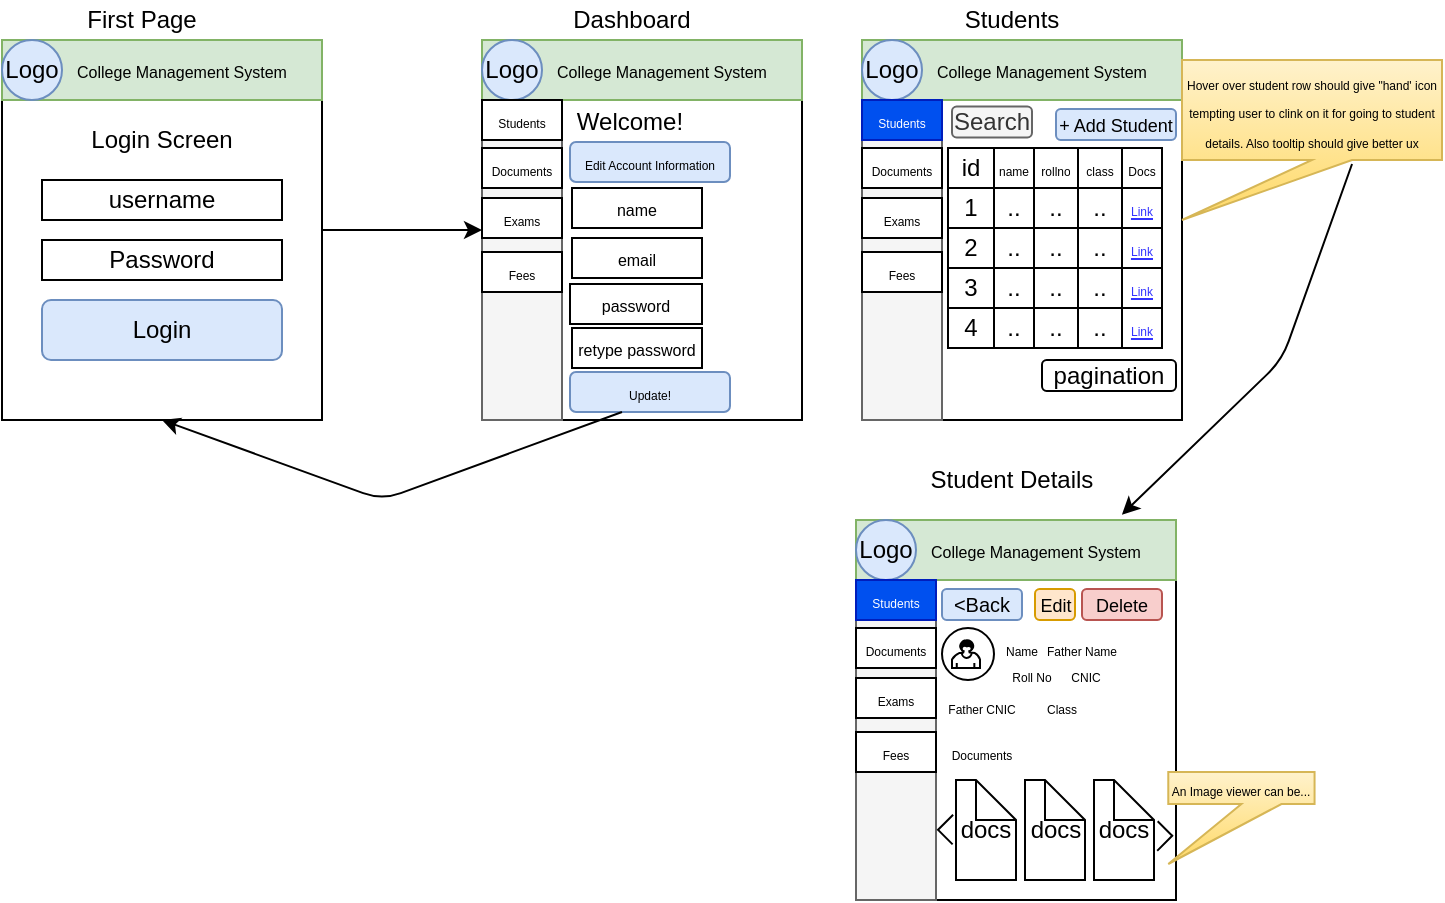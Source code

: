 <mxfile version="13.11.0" type="github">
  <diagram id="HgpPf79y2bwcolMqyD_l" name="Page-1">
    <mxGraphModel dx="276" dy="154" grid="1" gridSize="10" guides="1" tooltips="1" connect="1" arrows="1" fold="1" page="1" pageScale="1" pageWidth="850" pageHeight="1100" math="0" shadow="0">
      <root>
        <mxCell id="0" />
        <mxCell id="1" parent="0" />
        <mxCell id="vroEUF_8WRe9SVtdt8Yx-10" value="" style="edgeStyle=orthogonalEdgeStyle;rounded=0;orthogonalLoop=1;jettySize=auto;html=1;" parent="1" source="INBl8WZxkkQJtBHR5Vng-1" target="vroEUF_8WRe9SVtdt8Yx-9" edge="1">
          <mxGeometry relative="1" as="geometry" />
        </mxCell>
        <mxCell id="INBl8WZxkkQJtBHR5Vng-1" value="" style="rounded=0;whiteSpace=wrap;html=1;" parent="1" vertex="1">
          <mxGeometry x="130" y="60" width="160" height="190" as="geometry" />
        </mxCell>
        <mxCell id="INBl8WZxkkQJtBHR5Vng-2" value="First Page" style="text;html=1;strokeColor=none;fillColor=none;align=center;verticalAlign=middle;whiteSpace=wrap;rounded=0;" parent="1" vertex="1">
          <mxGeometry x="170" y="40" width="60" height="20" as="geometry" />
        </mxCell>
        <mxCell id="INBl8WZxkkQJtBHR5Vng-3" value="Login Screen" style="text;html=1;strokeColor=none;fillColor=none;align=center;verticalAlign=middle;whiteSpace=wrap;rounded=0;" parent="1" vertex="1">
          <mxGeometry x="170" y="100" width="80" height="20" as="geometry" />
        </mxCell>
        <mxCell id="INBl8WZxkkQJtBHR5Vng-4" value="username" style="rounded=0;whiteSpace=wrap;html=1;" parent="1" vertex="1">
          <mxGeometry x="150" y="130" width="120" height="20" as="geometry" />
        </mxCell>
        <mxCell id="INBl8WZxkkQJtBHR5Vng-5" value="Password" style="rounded=0;whiteSpace=wrap;html=1;" parent="1" vertex="1">
          <mxGeometry x="150" y="160" width="120" height="20" as="geometry" />
        </mxCell>
        <mxCell id="vroEUF_8WRe9SVtdt8Yx-1" value="Login" style="rounded=1;whiteSpace=wrap;html=1;fillColor=#dae8fc;strokeColor=#6c8ebf;" parent="1" vertex="1">
          <mxGeometry x="150" y="190" width="120" height="30" as="geometry" />
        </mxCell>
        <mxCell id="vroEUF_8WRe9SVtdt8Yx-4" value="Dashboard" style="text;html=1;strokeColor=none;fillColor=none;align=center;verticalAlign=middle;whiteSpace=wrap;rounded=0;" parent="1" vertex="1">
          <mxGeometry x="415" y="40" width="60" height="20" as="geometry" />
        </mxCell>
        <mxCell id="vroEUF_8WRe9SVtdt8Yx-6" value="" style="rounded=0;whiteSpace=wrap;html=1;fillColor=#d5e8d4;strokeColor=#82b366;" parent="1" vertex="1">
          <mxGeometry x="130" y="60" width="160" height="30" as="geometry" />
        </mxCell>
        <mxCell id="vroEUF_8WRe9SVtdt8Yx-7" value="Logo" style="ellipse;whiteSpace=wrap;html=1;fillColor=#dae8fc;strokeColor=#6c8ebf;" parent="1" vertex="1">
          <mxGeometry x="130" y="60" width="30" height="30" as="geometry" />
        </mxCell>
        <mxCell id="vroEUF_8WRe9SVtdt8Yx-8" value="&lt;font style=&quot;font-size: 8px&quot;&gt;College Management System&lt;/font&gt;" style="text;html=1;strokeColor=none;fillColor=none;align=center;verticalAlign=middle;whiteSpace=wrap;rounded=0;" parent="1" vertex="1">
          <mxGeometry x="160" y="65" width="120" height="20" as="geometry" />
        </mxCell>
        <mxCell id="vroEUF_8WRe9SVtdt8Yx-9" value="" style="rounded=0;whiteSpace=wrap;html=1;" parent="1" vertex="1">
          <mxGeometry x="370" y="60" width="160" height="190" as="geometry" />
        </mxCell>
        <mxCell id="vroEUF_8WRe9SVtdt8Yx-11" value="" style="rounded=0;whiteSpace=wrap;html=1;fillColor=#d5e8d4;strokeColor=#82b366;" parent="1" vertex="1">
          <mxGeometry x="370" y="60" width="160" height="30" as="geometry" />
        </mxCell>
        <mxCell id="vroEUF_8WRe9SVtdt8Yx-12" value="Logo" style="ellipse;whiteSpace=wrap;html=1;fillColor=#dae8fc;strokeColor=#6c8ebf;" parent="1" vertex="1">
          <mxGeometry x="370" y="60" width="30" height="30" as="geometry" />
        </mxCell>
        <mxCell id="vroEUF_8WRe9SVtdt8Yx-13" value="&lt;font style=&quot;font-size: 8px&quot;&gt;College Management System&lt;/font&gt;" style="text;html=1;strokeColor=none;fillColor=none;align=center;verticalAlign=middle;whiteSpace=wrap;rounded=0;" parent="1" vertex="1">
          <mxGeometry x="400" y="65" width="120" height="20" as="geometry" />
        </mxCell>
        <mxCell id="vroEUF_8WRe9SVtdt8Yx-15" value="" style="rounded=0;whiteSpace=wrap;html=1;fillColor=#f5f5f5;strokeColor=#666666;fontColor=#333333;" parent="1" vertex="1">
          <mxGeometry x="370" y="90" width="40" height="160" as="geometry" />
        </mxCell>
        <mxCell id="vroEUF_8WRe9SVtdt8Yx-437" value="Welcome!" style="text;html=1;strokeColor=none;fillColor=none;align=center;verticalAlign=middle;whiteSpace=wrap;rounded=0;" parent="1" vertex="1">
          <mxGeometry x="409" y="91" width="70" height="20" as="geometry" />
        </mxCell>
        <mxCell id="vroEUF_8WRe9SVtdt8Yx-438" value="&lt;font style=&quot;font-size: 6px&quot;&gt;Edit Account Information&lt;/font&gt;" style="rounded=1;whiteSpace=wrap;html=1;fillColor=#dae8fc;strokeColor=#6c8ebf;" parent="1" vertex="1">
          <mxGeometry x="414" y="111" width="80" height="20" as="geometry" />
        </mxCell>
        <mxCell id="vroEUF_8WRe9SVtdt8Yx-440" value="&lt;font style=&quot;font-size: 8px&quot;&gt;name&lt;/font&gt;" style="rounded=0;whiteSpace=wrap;html=1;" parent="1" vertex="1">
          <mxGeometry x="415" y="134" width="65" height="20" as="geometry" />
        </mxCell>
        <mxCell id="vroEUF_8WRe9SVtdt8Yx-441" value="&lt;font style=&quot;font-size: 8px&quot;&gt;email&lt;/font&gt;" style="rounded=0;whiteSpace=wrap;html=1;" parent="1" vertex="1">
          <mxGeometry x="415" y="159" width="65" height="20" as="geometry" />
        </mxCell>
        <mxCell id="vroEUF_8WRe9SVtdt8Yx-444" value="&lt;font style=&quot;font-size: 8px&quot;&gt;password&lt;/font&gt;" style="rounded=0;whiteSpace=wrap;html=1;" parent="1" vertex="1">
          <mxGeometry x="414" y="182" width="66" height="20" as="geometry" />
        </mxCell>
        <mxCell id="QdEkn65aU1JfHHUz2NBf-1" value="&lt;font style=&quot;font-size: 8px&quot;&gt;retype password&lt;/font&gt;" style="rounded=0;whiteSpace=wrap;html=1;" vertex="1" parent="1">
          <mxGeometry x="415" y="204" width="65" height="20" as="geometry" />
        </mxCell>
        <mxCell id="QdEkn65aU1JfHHUz2NBf-2" value="&lt;font style=&quot;font-size: 6px&quot;&gt;Update!&lt;/font&gt;" style="rounded=1;whiteSpace=wrap;html=1;fillColor=#dae8fc;strokeColor=#6c8ebf;" vertex="1" parent="1">
          <mxGeometry x="414" y="226" width="80" height="20" as="geometry" />
        </mxCell>
        <mxCell id="QdEkn65aU1JfHHUz2NBf-3" value="" style="endArrow=classic;html=1;exitX=0.325;exitY=1;exitDx=0;exitDy=0;exitPerimeter=0;entryX=0.5;entryY=1;entryDx=0;entryDy=0;" edge="1" parent="1" source="QdEkn65aU1JfHHUz2NBf-2" target="INBl8WZxkkQJtBHR5Vng-1">
          <mxGeometry width="50" height="50" relative="1" as="geometry">
            <mxPoint x="280" y="296" as="sourcePoint" />
            <mxPoint x="330" y="246" as="targetPoint" />
            <Array as="points">
              <mxPoint x="320" y="290" />
            </Array>
          </mxGeometry>
        </mxCell>
        <mxCell id="QdEkn65aU1JfHHUz2NBf-4" value="&lt;font style=&quot;font-size: 6px ; line-height: 80%&quot;&gt;Students&lt;/font&gt;" style="rounded=0;whiteSpace=wrap;html=1;" vertex="1" parent="1">
          <mxGeometry x="370" y="90" width="40" height="20" as="geometry" />
        </mxCell>
        <mxCell id="QdEkn65aU1JfHHUz2NBf-5" value="&lt;font style=&quot;font-size: 6px ; line-height: 80%&quot;&gt;Documents&lt;/font&gt;" style="rounded=0;whiteSpace=wrap;html=1;" vertex="1" parent="1">
          <mxGeometry x="370" y="114" width="40" height="20" as="geometry" />
        </mxCell>
        <mxCell id="QdEkn65aU1JfHHUz2NBf-6" value="&lt;font style=&quot;font-size: 6px ; line-height: 80%&quot;&gt;Exams&lt;/font&gt;" style="rounded=0;whiteSpace=wrap;html=1;" vertex="1" parent="1">
          <mxGeometry x="370" y="139" width="40" height="20" as="geometry" />
        </mxCell>
        <mxCell id="QdEkn65aU1JfHHUz2NBf-7" value="&lt;font style=&quot;font-size: 6px ; line-height: 80%&quot;&gt;Fees&lt;/font&gt;" style="rounded=0;whiteSpace=wrap;html=1;" vertex="1" parent="1">
          <mxGeometry x="370" y="166" width="40" height="20" as="geometry" />
        </mxCell>
        <mxCell id="QdEkn65aU1JfHHUz2NBf-8" value="Students" style="text;html=1;strokeColor=none;fillColor=none;align=center;verticalAlign=middle;whiteSpace=wrap;rounded=0;" vertex="1" parent="1">
          <mxGeometry x="605" y="40" width="60" height="20" as="geometry" />
        </mxCell>
        <mxCell id="QdEkn65aU1JfHHUz2NBf-9" value="" style="rounded=0;whiteSpace=wrap;html=1;" vertex="1" parent="1">
          <mxGeometry x="560" y="60" width="160" height="190" as="geometry" />
        </mxCell>
        <mxCell id="QdEkn65aU1JfHHUz2NBf-10" value="" style="rounded=0;whiteSpace=wrap;html=1;fillColor=#d5e8d4;strokeColor=#82b366;" vertex="1" parent="1">
          <mxGeometry x="560" y="60" width="160" height="30" as="geometry" />
        </mxCell>
        <mxCell id="QdEkn65aU1JfHHUz2NBf-11" value="Logo" style="ellipse;whiteSpace=wrap;html=1;fillColor=#dae8fc;strokeColor=#6c8ebf;" vertex="1" parent="1">
          <mxGeometry x="560" y="60" width="30" height="30" as="geometry" />
        </mxCell>
        <mxCell id="QdEkn65aU1JfHHUz2NBf-12" value="&lt;font style=&quot;font-size: 8px&quot;&gt;College Management System&lt;/font&gt;" style="text;html=1;strokeColor=none;fillColor=none;align=center;verticalAlign=middle;whiteSpace=wrap;rounded=0;" vertex="1" parent="1">
          <mxGeometry x="590" y="65" width="120" height="20" as="geometry" />
        </mxCell>
        <mxCell id="QdEkn65aU1JfHHUz2NBf-13" value="" style="rounded=0;whiteSpace=wrap;html=1;fillColor=#f5f5f5;strokeColor=#666666;fontColor=#333333;" vertex="1" parent="1">
          <mxGeometry x="560" y="90" width="40" height="160" as="geometry" />
        </mxCell>
        <mxCell id="QdEkn65aU1JfHHUz2NBf-21" value="&lt;font style=&quot;font-size: 6px ; line-height: 80%&quot;&gt;Students&lt;/font&gt;" style="rounded=0;whiteSpace=wrap;html=1;fillColor=#0050ef;strokeColor=#001DBC;fontColor=#ffffff;" vertex="1" parent="1">
          <mxGeometry x="560" y="90" width="40" height="20" as="geometry" />
        </mxCell>
        <mxCell id="QdEkn65aU1JfHHUz2NBf-22" value="&lt;font style=&quot;font-size: 6px ; line-height: 80%&quot;&gt;Documents&lt;/font&gt;" style="rounded=0;whiteSpace=wrap;html=1;" vertex="1" parent="1">
          <mxGeometry x="560" y="114" width="40" height="20" as="geometry" />
        </mxCell>
        <mxCell id="QdEkn65aU1JfHHUz2NBf-23" value="&lt;font style=&quot;font-size: 6px ; line-height: 80%&quot;&gt;Exams&lt;/font&gt;" style="rounded=0;whiteSpace=wrap;html=1;" vertex="1" parent="1">
          <mxGeometry x="560" y="139" width="40" height="20" as="geometry" />
        </mxCell>
        <mxCell id="QdEkn65aU1JfHHUz2NBf-24" value="&lt;font style=&quot;font-size: 6px ; line-height: 80%&quot;&gt;Fees&lt;/font&gt;" style="rounded=0;whiteSpace=wrap;html=1;" vertex="1" parent="1">
          <mxGeometry x="560" y="166" width="40" height="20" as="geometry" />
        </mxCell>
        <mxCell id="QdEkn65aU1JfHHUz2NBf-25" value="" style="shape=table;html=1;whiteSpace=wrap;startSize=0;container=1;collapsible=0;childLayout=tableLayout;" vertex="1" parent="1">
          <mxGeometry x="603" y="114" width="107" height="100" as="geometry" />
        </mxCell>
        <mxCell id="QdEkn65aU1JfHHUz2NBf-26" value="" style="shape=partialRectangle;html=1;whiteSpace=wrap;collapsible=0;dropTarget=0;pointerEvents=0;fillColor=none;top=0;left=0;bottom=0;right=0;points=[[0,0.5],[1,0.5]];portConstraint=eastwest;" vertex="1" parent="QdEkn65aU1JfHHUz2NBf-25">
          <mxGeometry width="107" height="20" as="geometry" />
        </mxCell>
        <mxCell id="QdEkn65aU1JfHHUz2NBf-27" value="id" style="shape=partialRectangle;html=1;whiteSpace=wrap;connectable=0;overflow=hidden;fillColor=none;top=0;left=0;bottom=0;right=0;" vertex="1" parent="QdEkn65aU1JfHHUz2NBf-26">
          <mxGeometry width="23" height="20" as="geometry" />
        </mxCell>
        <mxCell id="QdEkn65aU1JfHHUz2NBf-28" value="&lt;font style=&quot;font-size: 6px&quot;&gt;name&lt;/font&gt;" style="shape=partialRectangle;html=1;whiteSpace=wrap;connectable=0;overflow=hidden;fillColor=none;top=0;left=0;bottom=0;right=0;" vertex="1" parent="QdEkn65aU1JfHHUz2NBf-26">
          <mxGeometry x="23" width="20" height="20" as="geometry" />
        </mxCell>
        <mxCell id="QdEkn65aU1JfHHUz2NBf-29" value="&lt;font style=&quot;font-size: 6px&quot;&gt;rollno&lt;/font&gt;" style="shape=partialRectangle;html=1;whiteSpace=wrap;connectable=0;overflow=hidden;fillColor=none;top=0;left=0;bottom=0;right=0;" vertex="1" parent="QdEkn65aU1JfHHUz2NBf-26">
          <mxGeometry x="43" width="22" height="20" as="geometry" />
        </mxCell>
        <mxCell id="QdEkn65aU1JfHHUz2NBf-30" value="&lt;font style=&quot;font-size: 6px&quot;&gt;class&lt;/font&gt;" style="shape=partialRectangle;html=1;whiteSpace=wrap;connectable=0;overflow=hidden;fillColor=none;top=0;left=0;bottom=0;right=0;" vertex="1" parent="QdEkn65aU1JfHHUz2NBf-26">
          <mxGeometry x="65" width="22" height="20" as="geometry" />
        </mxCell>
        <mxCell id="QdEkn65aU1JfHHUz2NBf-31" value="&lt;font style=&quot;font-size: 6px&quot;&gt;Docs&lt;/font&gt;" style="shape=partialRectangle;html=1;whiteSpace=wrap;connectable=0;overflow=hidden;fillColor=none;top=0;left=0;bottom=0;right=0;" vertex="1" parent="QdEkn65aU1JfHHUz2NBf-26">
          <mxGeometry x="87" width="20" height="20" as="geometry" />
        </mxCell>
        <mxCell id="QdEkn65aU1JfHHUz2NBf-33" value="" style="shape=partialRectangle;html=1;whiteSpace=wrap;collapsible=0;dropTarget=0;pointerEvents=0;fillColor=none;top=0;left=0;bottom=0;right=0;points=[[0,0.5],[1,0.5]];portConstraint=eastwest;" vertex="1" parent="QdEkn65aU1JfHHUz2NBf-25">
          <mxGeometry y="20" width="107" height="20" as="geometry" />
        </mxCell>
        <mxCell id="QdEkn65aU1JfHHUz2NBf-34" value="1" style="shape=partialRectangle;html=1;whiteSpace=wrap;connectable=0;overflow=hidden;fillColor=none;top=0;left=0;bottom=0;right=0;" vertex="1" parent="QdEkn65aU1JfHHUz2NBf-33">
          <mxGeometry width="23" height="20" as="geometry" />
        </mxCell>
        <mxCell id="QdEkn65aU1JfHHUz2NBf-35" value=".." style="shape=partialRectangle;html=1;whiteSpace=wrap;connectable=0;overflow=hidden;fillColor=none;top=0;left=0;bottom=0;right=0;" vertex="1" parent="QdEkn65aU1JfHHUz2NBf-33">
          <mxGeometry x="23" width="20" height="20" as="geometry" />
        </mxCell>
        <mxCell id="QdEkn65aU1JfHHUz2NBf-36" value=".." style="shape=partialRectangle;html=1;whiteSpace=wrap;connectable=0;overflow=hidden;fillColor=none;top=0;left=0;bottom=0;right=0;" vertex="1" parent="QdEkn65aU1JfHHUz2NBf-33">
          <mxGeometry x="43" width="22" height="20" as="geometry" />
        </mxCell>
        <mxCell id="QdEkn65aU1JfHHUz2NBf-37" value=".." style="shape=partialRectangle;html=1;whiteSpace=wrap;connectable=0;overflow=hidden;fillColor=none;top=0;left=0;bottom=0;right=0;" vertex="1" parent="QdEkn65aU1JfHHUz2NBf-33">
          <mxGeometry x="65" width="22" height="20" as="geometry" />
        </mxCell>
        <mxCell id="QdEkn65aU1JfHHUz2NBf-38" value="&lt;font style=&quot;font-size: 6px&quot; color=&quot;#3333ff&quot;&gt;&lt;u&gt;Link&lt;/u&gt;&lt;/font&gt;" style="shape=partialRectangle;html=1;whiteSpace=wrap;connectable=0;overflow=hidden;fillColor=none;top=0;left=0;bottom=0;right=0;" vertex="1" parent="QdEkn65aU1JfHHUz2NBf-33">
          <mxGeometry x="87" width="20" height="20" as="geometry" />
        </mxCell>
        <mxCell id="QdEkn65aU1JfHHUz2NBf-66" style="shape=partialRectangle;html=1;whiteSpace=wrap;collapsible=0;dropTarget=0;pointerEvents=0;fillColor=none;top=0;left=0;bottom=0;right=0;points=[[0,0.5],[1,0.5]];portConstraint=eastwest;" vertex="1" parent="QdEkn65aU1JfHHUz2NBf-25">
          <mxGeometry y="40" width="107" height="20" as="geometry" />
        </mxCell>
        <mxCell id="QdEkn65aU1JfHHUz2NBf-67" value="2" style="shape=partialRectangle;html=1;whiteSpace=wrap;connectable=0;overflow=hidden;fillColor=none;top=0;left=0;bottom=0;right=0;" vertex="1" parent="QdEkn65aU1JfHHUz2NBf-66">
          <mxGeometry width="23" height="20" as="geometry" />
        </mxCell>
        <mxCell id="QdEkn65aU1JfHHUz2NBf-68" value=".." style="shape=partialRectangle;html=1;whiteSpace=wrap;connectable=0;overflow=hidden;fillColor=none;top=0;left=0;bottom=0;right=0;" vertex="1" parent="QdEkn65aU1JfHHUz2NBf-66">
          <mxGeometry x="23" width="20" height="20" as="geometry" />
        </mxCell>
        <mxCell id="QdEkn65aU1JfHHUz2NBf-69" value=".." style="shape=partialRectangle;html=1;whiteSpace=wrap;connectable=0;overflow=hidden;fillColor=none;top=0;left=0;bottom=0;right=0;" vertex="1" parent="QdEkn65aU1JfHHUz2NBf-66">
          <mxGeometry x="43" width="22" height="20" as="geometry" />
        </mxCell>
        <mxCell id="QdEkn65aU1JfHHUz2NBf-70" value=".." style="shape=partialRectangle;html=1;whiteSpace=wrap;connectable=0;overflow=hidden;fillColor=none;top=0;left=0;bottom=0;right=0;" vertex="1" parent="QdEkn65aU1JfHHUz2NBf-66">
          <mxGeometry x="65" width="22" height="20" as="geometry" />
        </mxCell>
        <mxCell id="QdEkn65aU1JfHHUz2NBf-71" value="&lt;u style=&quot;color: rgb(51 , 51 , 255) ; font-size: 6px&quot;&gt;Link&lt;/u&gt;" style="shape=partialRectangle;html=1;whiteSpace=wrap;connectable=0;overflow=hidden;fillColor=none;top=0;left=0;bottom=0;right=0;" vertex="1" parent="QdEkn65aU1JfHHUz2NBf-66">
          <mxGeometry x="87" width="20" height="20" as="geometry" />
        </mxCell>
        <mxCell id="QdEkn65aU1JfHHUz2NBf-59" style="shape=partialRectangle;html=1;whiteSpace=wrap;collapsible=0;dropTarget=0;pointerEvents=0;fillColor=none;top=0;left=0;bottom=0;right=0;points=[[0,0.5],[1,0.5]];portConstraint=eastwest;" vertex="1" parent="QdEkn65aU1JfHHUz2NBf-25">
          <mxGeometry y="60" width="107" height="20" as="geometry" />
        </mxCell>
        <mxCell id="QdEkn65aU1JfHHUz2NBf-60" value="3" style="shape=partialRectangle;html=1;whiteSpace=wrap;connectable=0;overflow=hidden;fillColor=none;top=0;left=0;bottom=0;right=0;" vertex="1" parent="QdEkn65aU1JfHHUz2NBf-59">
          <mxGeometry width="23" height="20" as="geometry" />
        </mxCell>
        <mxCell id="QdEkn65aU1JfHHUz2NBf-61" value=".." style="shape=partialRectangle;html=1;whiteSpace=wrap;connectable=0;overflow=hidden;fillColor=none;top=0;left=0;bottom=0;right=0;" vertex="1" parent="QdEkn65aU1JfHHUz2NBf-59">
          <mxGeometry x="23" width="20" height="20" as="geometry" />
        </mxCell>
        <mxCell id="QdEkn65aU1JfHHUz2NBf-62" value=".." style="shape=partialRectangle;html=1;whiteSpace=wrap;connectable=0;overflow=hidden;fillColor=none;top=0;left=0;bottom=0;right=0;" vertex="1" parent="QdEkn65aU1JfHHUz2NBf-59">
          <mxGeometry x="43" width="22" height="20" as="geometry" />
        </mxCell>
        <mxCell id="QdEkn65aU1JfHHUz2NBf-63" value=".." style="shape=partialRectangle;html=1;whiteSpace=wrap;connectable=0;overflow=hidden;fillColor=none;top=0;left=0;bottom=0;right=0;" vertex="1" parent="QdEkn65aU1JfHHUz2NBf-59">
          <mxGeometry x="65" width="22" height="20" as="geometry" />
        </mxCell>
        <mxCell id="QdEkn65aU1JfHHUz2NBf-64" value="&lt;u style=&quot;color: rgb(51 , 51 , 255) ; font-size: 6px&quot;&gt;Link&lt;/u&gt;" style="shape=partialRectangle;html=1;whiteSpace=wrap;connectable=0;overflow=hidden;fillColor=none;top=0;left=0;bottom=0;right=0;" vertex="1" parent="QdEkn65aU1JfHHUz2NBf-59">
          <mxGeometry x="87" width="20" height="20" as="geometry" />
        </mxCell>
        <mxCell id="QdEkn65aU1JfHHUz2NBf-52" style="shape=partialRectangle;html=1;whiteSpace=wrap;collapsible=0;dropTarget=0;pointerEvents=0;fillColor=none;top=0;left=0;bottom=0;right=0;points=[[0,0.5],[1,0.5]];portConstraint=eastwest;" vertex="1" parent="QdEkn65aU1JfHHUz2NBf-25">
          <mxGeometry y="80" width="107" height="20" as="geometry" />
        </mxCell>
        <mxCell id="QdEkn65aU1JfHHUz2NBf-53" value="4" style="shape=partialRectangle;html=1;whiteSpace=wrap;connectable=0;overflow=hidden;fillColor=none;top=0;left=0;bottom=0;right=0;" vertex="1" parent="QdEkn65aU1JfHHUz2NBf-52">
          <mxGeometry width="23" height="20" as="geometry" />
        </mxCell>
        <mxCell id="QdEkn65aU1JfHHUz2NBf-54" value=".." style="shape=partialRectangle;html=1;whiteSpace=wrap;connectable=0;overflow=hidden;fillColor=none;top=0;left=0;bottom=0;right=0;" vertex="1" parent="QdEkn65aU1JfHHUz2NBf-52">
          <mxGeometry x="23" width="20" height="20" as="geometry" />
        </mxCell>
        <mxCell id="QdEkn65aU1JfHHUz2NBf-55" value=".." style="shape=partialRectangle;html=1;whiteSpace=wrap;connectable=0;overflow=hidden;fillColor=none;top=0;left=0;bottom=0;right=0;" vertex="1" parent="QdEkn65aU1JfHHUz2NBf-52">
          <mxGeometry x="43" width="22" height="20" as="geometry" />
        </mxCell>
        <mxCell id="QdEkn65aU1JfHHUz2NBf-56" value=".." style="shape=partialRectangle;html=1;whiteSpace=wrap;connectable=0;overflow=hidden;fillColor=none;top=0;left=0;bottom=0;right=0;" vertex="1" parent="QdEkn65aU1JfHHUz2NBf-52">
          <mxGeometry x="65" width="22" height="20" as="geometry" />
        </mxCell>
        <mxCell id="QdEkn65aU1JfHHUz2NBf-57" value="&lt;u style=&quot;color: rgb(51 , 51 , 255) ; font-size: 6px&quot;&gt;Link&lt;/u&gt;" style="shape=partialRectangle;html=1;whiteSpace=wrap;connectable=0;overflow=hidden;fillColor=none;top=0;left=0;bottom=0;right=0;" vertex="1" parent="QdEkn65aU1JfHHUz2NBf-52">
          <mxGeometry x="87" width="20" height="20" as="geometry" />
        </mxCell>
        <mxCell id="QdEkn65aU1JfHHUz2NBf-40" value="&lt;font style=&quot;font-size: 9px&quot;&gt;+ Add Student&lt;/font&gt;" style="rounded=1;whiteSpace=wrap;html=1;fillColor=#dae8fc;strokeColor=#6c8ebf;" vertex="1" parent="1">
          <mxGeometry x="657" y="94.5" width="60" height="15.5" as="geometry" />
        </mxCell>
        <mxCell id="QdEkn65aU1JfHHUz2NBf-81" value="Search" style="rounded=1;whiteSpace=wrap;html=1;fillColor=#f5f5f5;strokeColor=#666666;fontColor=#333333;" vertex="1" parent="1">
          <mxGeometry x="605" y="93.25" width="40" height="15.5" as="geometry" />
        </mxCell>
        <mxCell id="QdEkn65aU1JfHHUz2NBf-82" value="pagination" style="rounded=1;whiteSpace=wrap;html=1;" vertex="1" parent="1">
          <mxGeometry x="650" y="220" width="67" height="15.5" as="geometry" />
        </mxCell>
        <mxCell id="QdEkn65aU1JfHHUz2NBf-84" value="Student Details" style="text;html=1;strokeColor=none;fillColor=none;align=center;verticalAlign=middle;whiteSpace=wrap;rounded=0;" vertex="1" parent="1">
          <mxGeometry x="586" y="270" width="98" height="20" as="geometry" />
        </mxCell>
        <mxCell id="QdEkn65aU1JfHHUz2NBf-85" value="" style="rounded=0;whiteSpace=wrap;html=1;" vertex="1" parent="1">
          <mxGeometry x="557" y="300" width="160" height="190" as="geometry" />
        </mxCell>
        <mxCell id="QdEkn65aU1JfHHUz2NBf-86" value="" style="rounded=0;whiteSpace=wrap;html=1;fillColor=#d5e8d4;strokeColor=#82b366;" vertex="1" parent="1">
          <mxGeometry x="557" y="300" width="160" height="30" as="geometry" />
        </mxCell>
        <mxCell id="QdEkn65aU1JfHHUz2NBf-87" value="Logo" style="ellipse;whiteSpace=wrap;html=1;fillColor=#dae8fc;strokeColor=#6c8ebf;" vertex="1" parent="1">
          <mxGeometry x="557" y="300" width="30" height="30" as="geometry" />
        </mxCell>
        <mxCell id="QdEkn65aU1JfHHUz2NBf-88" value="&lt;font style=&quot;font-size: 8px&quot;&gt;College Management System&lt;/font&gt;" style="text;html=1;strokeColor=none;fillColor=none;align=center;verticalAlign=middle;whiteSpace=wrap;rounded=0;" vertex="1" parent="1">
          <mxGeometry x="587" y="305" width="120" height="20" as="geometry" />
        </mxCell>
        <mxCell id="QdEkn65aU1JfHHUz2NBf-89" value="" style="rounded=0;whiteSpace=wrap;html=1;fillColor=#f5f5f5;strokeColor=#666666;fontColor=#333333;" vertex="1" parent="1">
          <mxGeometry x="557" y="330" width="40" height="160" as="geometry" />
        </mxCell>
        <mxCell id="QdEkn65aU1JfHHUz2NBf-90" value="&lt;font style=&quot;font-size: 6px ; line-height: 80%&quot;&gt;Students&lt;/font&gt;" style="rounded=0;whiteSpace=wrap;html=1;fillColor=#0050ef;strokeColor=#001DBC;fontColor=#ffffff;" vertex="1" parent="1">
          <mxGeometry x="557" y="330" width="40" height="20" as="geometry" />
        </mxCell>
        <mxCell id="QdEkn65aU1JfHHUz2NBf-91" value="&lt;font style=&quot;font-size: 6px ; line-height: 80%&quot;&gt;Documents&lt;/font&gt;" style="rounded=0;whiteSpace=wrap;html=1;" vertex="1" parent="1">
          <mxGeometry x="557" y="354" width="40" height="20" as="geometry" />
        </mxCell>
        <mxCell id="QdEkn65aU1JfHHUz2NBf-92" value="&lt;font style=&quot;font-size: 6px ; line-height: 80%&quot;&gt;Exams&lt;/font&gt;" style="rounded=0;whiteSpace=wrap;html=1;" vertex="1" parent="1">
          <mxGeometry x="557" y="379" width="40" height="20" as="geometry" />
        </mxCell>
        <mxCell id="QdEkn65aU1JfHHUz2NBf-93" value="&lt;font style=&quot;font-size: 6px ; line-height: 80%&quot;&gt;Fees&lt;/font&gt;" style="rounded=0;whiteSpace=wrap;html=1;" vertex="1" parent="1">
          <mxGeometry x="557" y="406" width="40" height="20" as="geometry" />
        </mxCell>
        <mxCell id="QdEkn65aU1JfHHUz2NBf-125" value="&lt;font style=&quot;font-size: 9px&quot;&gt;Edit&lt;/font&gt;" style="rounded=1;whiteSpace=wrap;html=1;fillColor=#ffe6cc;strokeColor=#d79b00;" vertex="1" parent="1">
          <mxGeometry x="646.5" y="334.5" width="20" height="15.5" as="geometry" />
        </mxCell>
        <mxCell id="QdEkn65aU1JfHHUz2NBf-129" value="&lt;font style=&quot;font-size: 9px&quot;&gt;Delete&lt;/font&gt;" style="rounded=1;whiteSpace=wrap;html=1;fillColor=#f8cecc;strokeColor=#b85450;" vertex="1" parent="1">
          <mxGeometry x="670" y="334.5" width="40" height="15.5" as="geometry" />
        </mxCell>
        <mxCell id="QdEkn65aU1JfHHUz2NBf-130" value="&lt;font size=&quot;1&quot;&gt;&amp;lt;Back&lt;/font&gt;" style="rounded=1;whiteSpace=wrap;html=1;fillColor=#dae8fc;strokeColor=#6c8ebf;" vertex="1" parent="1">
          <mxGeometry x="600" y="334.5" width="40" height="15.5" as="geometry" />
        </mxCell>
        <mxCell id="QdEkn65aU1JfHHUz2NBf-132" value="" style="ellipse;whiteSpace=wrap;html=1;aspect=fixed;" vertex="1" parent="1">
          <mxGeometry x="600" y="354" width="26" height="26" as="geometry" />
        </mxCell>
        <mxCell id="QdEkn65aU1JfHHUz2NBf-133" value="" style="shape=mxgraph.bpmn.user_task;html=1;outlineConnect=0;" vertex="1" parent="1">
          <mxGeometry x="605" y="360" width="14" height="14" as="geometry" />
        </mxCell>
        <mxCell id="QdEkn65aU1JfHHUz2NBf-134" value="&lt;font style=&quot;font-size: 6px ; line-height: 50%&quot;&gt;Hover over student row should give &quot;hand&#39; icon tempting user to clink on it for going to student details. Also tooltip should give better ux&lt;/font&gt;" style="shape=callout;whiteSpace=wrap;html=1;perimeter=calloutPerimeter;position2=0;fillColor=#fff2cc;strokeColor=#d6b656;gradientColor=#ffd966;" vertex="1" parent="1">
          <mxGeometry x="720" y="70" width="130" height="80" as="geometry" />
        </mxCell>
        <mxCell id="QdEkn65aU1JfHHUz2NBf-135" value="" style="endArrow=classic;html=1;entryX=0.831;entryY=-0.089;entryDx=0;entryDy=0;entryPerimeter=0;exitX=0.654;exitY=0.65;exitDx=0;exitDy=0;exitPerimeter=0;" edge="1" parent="1" source="QdEkn65aU1JfHHUz2NBf-134" target="QdEkn65aU1JfHHUz2NBf-86">
          <mxGeometry width="50" height="50" relative="1" as="geometry">
            <mxPoint x="770" y="220" as="sourcePoint" />
            <mxPoint x="780" y="260" as="targetPoint" />
            <Array as="points">
              <mxPoint x="770" y="220" />
            </Array>
          </mxGeometry>
        </mxCell>
        <mxCell id="QdEkn65aU1JfHHUz2NBf-136" value="&lt;font style=&quot;font-size: 6px&quot;&gt;Name&lt;/font&gt;" style="text;html=1;strokeColor=none;fillColor=none;align=center;verticalAlign=middle;whiteSpace=wrap;rounded=0;" vertex="1" parent="1">
          <mxGeometry x="630" y="357" width="20" height="13" as="geometry" />
        </mxCell>
        <mxCell id="QdEkn65aU1JfHHUz2NBf-137" value="&lt;font style=&quot;font-size: 6px&quot;&gt;Father Name&lt;/font&gt;" style="text;html=1;strokeColor=none;fillColor=none;align=center;verticalAlign=middle;whiteSpace=wrap;rounded=0;" vertex="1" parent="1">
          <mxGeometry x="650" y="357" width="40" height="13" as="geometry" />
        </mxCell>
        <mxCell id="QdEkn65aU1JfHHUz2NBf-138" value="&lt;font style=&quot;font-size: 6px&quot;&gt;Roll No&lt;/font&gt;" style="text;html=1;strokeColor=none;fillColor=none;align=center;verticalAlign=middle;whiteSpace=wrap;rounded=0;" vertex="1" parent="1">
          <mxGeometry x="630" y="370" width="30" height="13" as="geometry" />
        </mxCell>
        <mxCell id="QdEkn65aU1JfHHUz2NBf-139" value="&lt;font style=&quot;font-size: 6px&quot;&gt;CNIC&lt;/font&gt;" style="text;html=1;strokeColor=none;fillColor=none;align=center;verticalAlign=middle;whiteSpace=wrap;rounded=0;" vertex="1" parent="1">
          <mxGeometry x="657" y="370" width="30" height="13" as="geometry" />
        </mxCell>
        <mxCell id="QdEkn65aU1JfHHUz2NBf-140" value="&lt;font style=&quot;font-size: 6px&quot;&gt;Father CNIC&lt;/font&gt;" style="text;html=1;strokeColor=none;fillColor=none;align=center;verticalAlign=middle;whiteSpace=wrap;rounded=0;" vertex="1" parent="1">
          <mxGeometry x="600" y="386" width="40" height="13" as="geometry" />
        </mxCell>
        <mxCell id="QdEkn65aU1JfHHUz2NBf-141" value="&lt;font style=&quot;font-size: 6px&quot;&gt;Class&lt;/font&gt;" style="text;html=1;strokeColor=none;fillColor=none;align=center;verticalAlign=middle;whiteSpace=wrap;rounded=0;" vertex="1" parent="1">
          <mxGeometry x="640" y="386" width="40" height="13" as="geometry" />
        </mxCell>
        <mxCell id="QdEkn65aU1JfHHUz2NBf-142" value="&lt;font style=&quot;font-size: 6px&quot;&gt;Documents&lt;/font&gt;" style="text;html=1;strokeColor=none;fillColor=none;align=center;verticalAlign=middle;whiteSpace=wrap;rounded=0;" vertex="1" parent="1">
          <mxGeometry x="600" y="409.5" width="40" height="13" as="geometry" />
        </mxCell>
        <mxCell id="QdEkn65aU1JfHHUz2NBf-143" value="docs" style="shape=note;size=20;whiteSpace=wrap;html=1;" vertex="1" parent="1">
          <mxGeometry x="607" y="430" width="30" height="50" as="geometry" />
        </mxCell>
        <mxCell id="QdEkn65aU1JfHHUz2NBf-144" value="docs" style="shape=note;size=20;whiteSpace=wrap;html=1;" vertex="1" parent="1">
          <mxGeometry x="641.5" y="430" width="30" height="50" as="geometry" />
        </mxCell>
        <mxCell id="QdEkn65aU1JfHHUz2NBf-145" value="docs" style="shape=note;size=20;whiteSpace=wrap;html=1;" vertex="1" parent="1">
          <mxGeometry x="676" y="430" width="30" height="50" as="geometry" />
        </mxCell>
        <mxCell id="QdEkn65aU1JfHHUz2NBf-146" value="" style="shape=partialRectangle;whiteSpace=wrap;html=1;bottom=0;right=0;fillColor=none;rotation=-45;" vertex="1" parent="1">
          <mxGeometry x="600" y="449.88" width="10.14" height="9.78" as="geometry" />
        </mxCell>
        <mxCell id="QdEkn65aU1JfHHUz2NBf-147" value="" style="shape=partialRectangle;whiteSpace=wrap;html=1;bottom=0;right=0;fillColor=none;rotation=-225;" vertex="1" parent="1">
          <mxGeometry x="703" y="453.11" width="10.14" height="9.78" as="geometry" />
        </mxCell>
        <mxCell id="QdEkn65aU1JfHHUz2NBf-148" value="&lt;font style=&quot;font-size: 6px ; line-height: 50%&quot;&gt;An Image viewer can be...&lt;/font&gt;" style="shape=callout;whiteSpace=wrap;html=1;perimeter=calloutPerimeter;position2=0;fillColor=#fff2cc;strokeColor=#d6b656;gradientColor=#ffd966;" vertex="1" parent="1">
          <mxGeometry x="713.14" y="426" width="73.14" height="46" as="geometry" />
        </mxCell>
      </root>
    </mxGraphModel>
  </diagram>
</mxfile>
